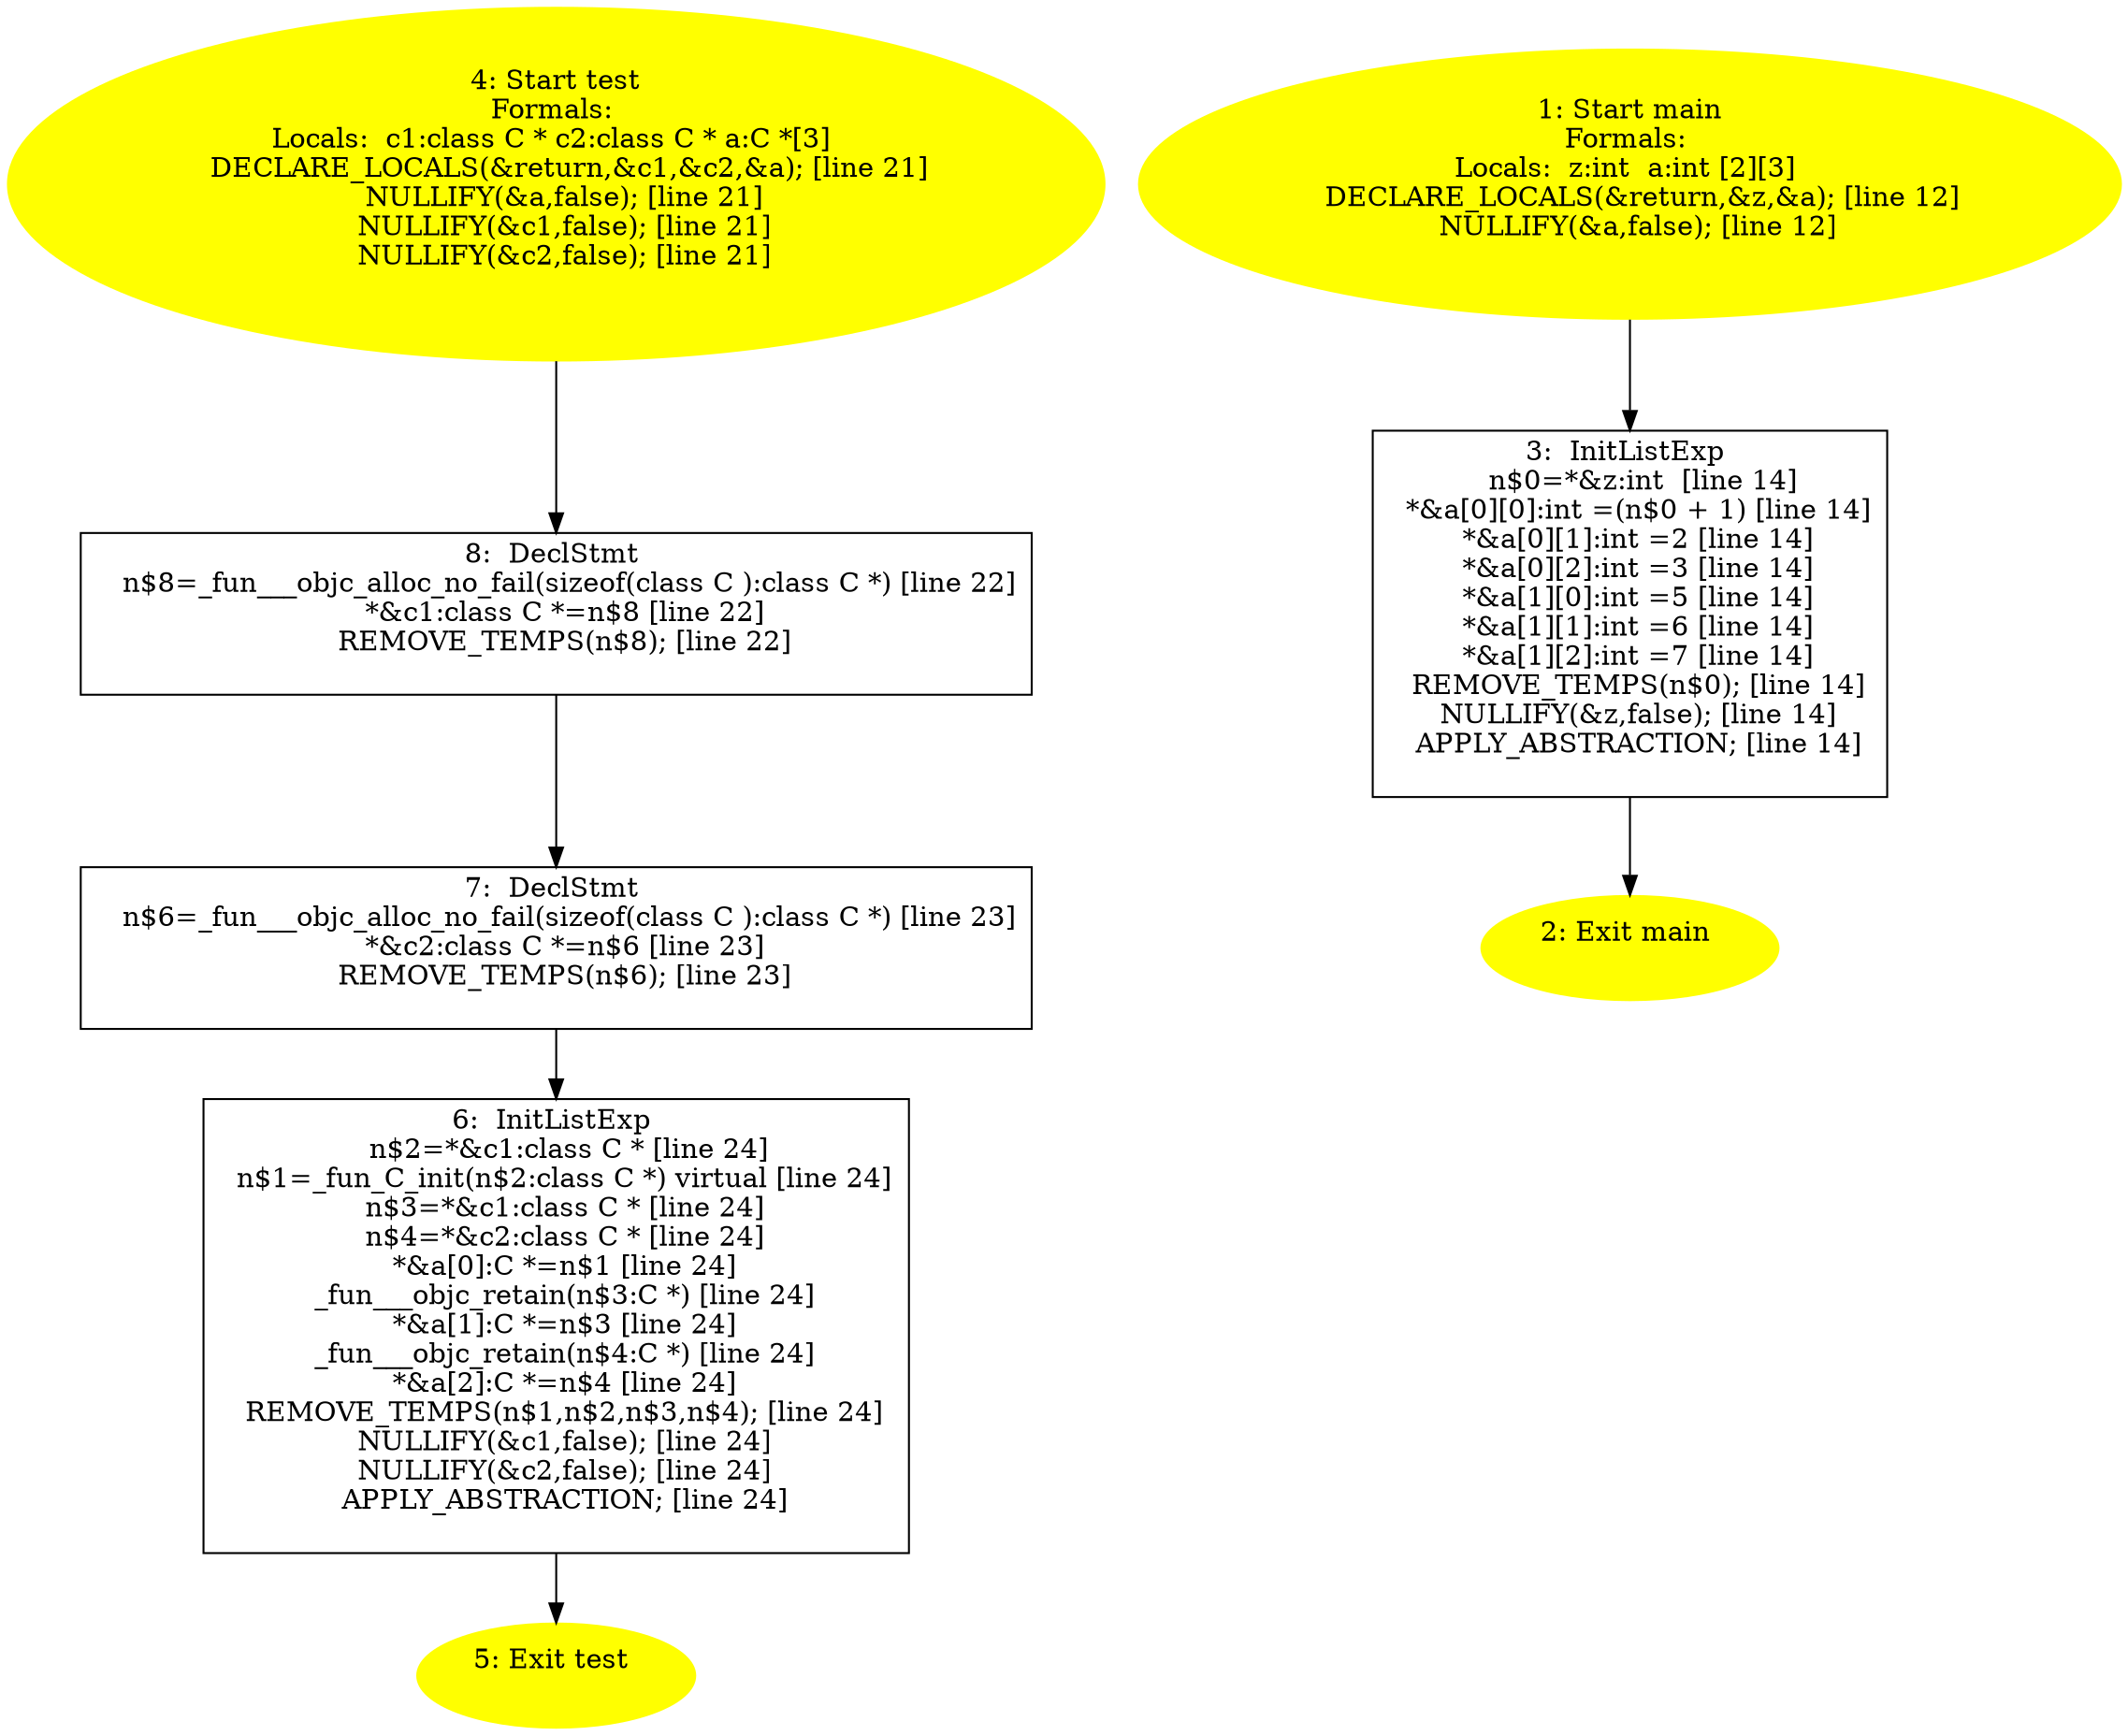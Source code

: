 digraph iCFG {
8 [label="8:  DeclStmt \n   n$8=_fun___objc_alloc_no_fail(sizeof(class C ):class C *) [line 22]\n  *&c1:class C *=n$8 [line 22]\n  REMOVE_TEMPS(n$8); [line 22]\n " shape="box"]
	

	 8 -> 7 ;
7 [label="7:  DeclStmt \n   n$6=_fun___objc_alloc_no_fail(sizeof(class C ):class C *) [line 23]\n  *&c2:class C *=n$6 [line 23]\n  REMOVE_TEMPS(n$6); [line 23]\n " shape="box"]
	

	 7 -> 6 ;
6 [label="6:  InitListExp \n   n$2=*&c1:class C * [line 24]\n  n$1=_fun_C_init(n$2:class C *) virtual [line 24]\n  n$3=*&c1:class C * [line 24]\n  n$4=*&c2:class C * [line 24]\n  *&a[0]:C *=n$1 [line 24]\n  _fun___objc_retain(n$3:C *) [line 24]\n  *&a[1]:C *=n$3 [line 24]\n  _fun___objc_retain(n$4:C *) [line 24]\n  *&a[2]:C *=n$4 [line 24]\n  REMOVE_TEMPS(n$1,n$2,n$3,n$4); [line 24]\n  NULLIFY(&c1,false); [line 24]\n  NULLIFY(&c2,false); [line 24]\n  APPLY_ABSTRACTION; [line 24]\n " shape="box"]
	

	 6 -> 5 ;
5 [label="5: Exit test \n  " color=yellow style=filled]
	

4 [label="4: Start test\nFormals: \nLocals:  c1:class C * c2:class C * a:C *[3] \n   DECLARE_LOCALS(&return,&c1,&c2,&a); [line 21]\n  NULLIFY(&a,false); [line 21]\n  NULLIFY(&c1,false); [line 21]\n  NULLIFY(&c2,false); [line 21]\n " color=yellow style=filled]
	

	 4 -> 8 ;
3 [label="3:  InitListExp \n   n$0=*&z:int  [line 14]\n  *&a[0][0]:int =(n$0 + 1) [line 14]\n  *&a[0][1]:int =2 [line 14]\n  *&a[0][2]:int =3 [line 14]\n  *&a[1][0]:int =5 [line 14]\n  *&a[1][1]:int =6 [line 14]\n  *&a[1][2]:int =7 [line 14]\n  REMOVE_TEMPS(n$0); [line 14]\n  NULLIFY(&z,false); [line 14]\n  APPLY_ABSTRACTION; [line 14]\n " shape="box"]
	

	 3 -> 2 ;
2 [label="2: Exit main \n  " color=yellow style=filled]
	

1 [label="1: Start main\nFormals: \nLocals:  z:int  a:int [2][3] \n   DECLARE_LOCALS(&return,&z,&a); [line 12]\n  NULLIFY(&a,false); [line 12]\n " color=yellow style=filled]
	

	 1 -> 3 ;
}
